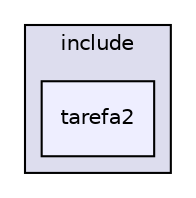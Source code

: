 digraph "include/tarefa2" {
  compound=true
  node [ fontsize="10", fontname="Helvetica"];
  edge [ labelfontsize="10", labelfontname="Helvetica"];
  subgraph clusterdir_d44c64559bbebec7f509842c48db8b23 {
    graph [ bgcolor="#ddddee", pencolor="black", label="include" fontname="Helvetica", fontsize="10", URL="dir_d44c64559bbebec7f509842c48db8b23.html"]
  dir_2b8e0d30e6fff56d7dc289ec5f300781 [shape=box, label="tarefa2", style="filled", fillcolor="#eeeeff", pencolor="black", URL="dir_2b8e0d30e6fff56d7dc289ec5f300781.html"];
  }
}
